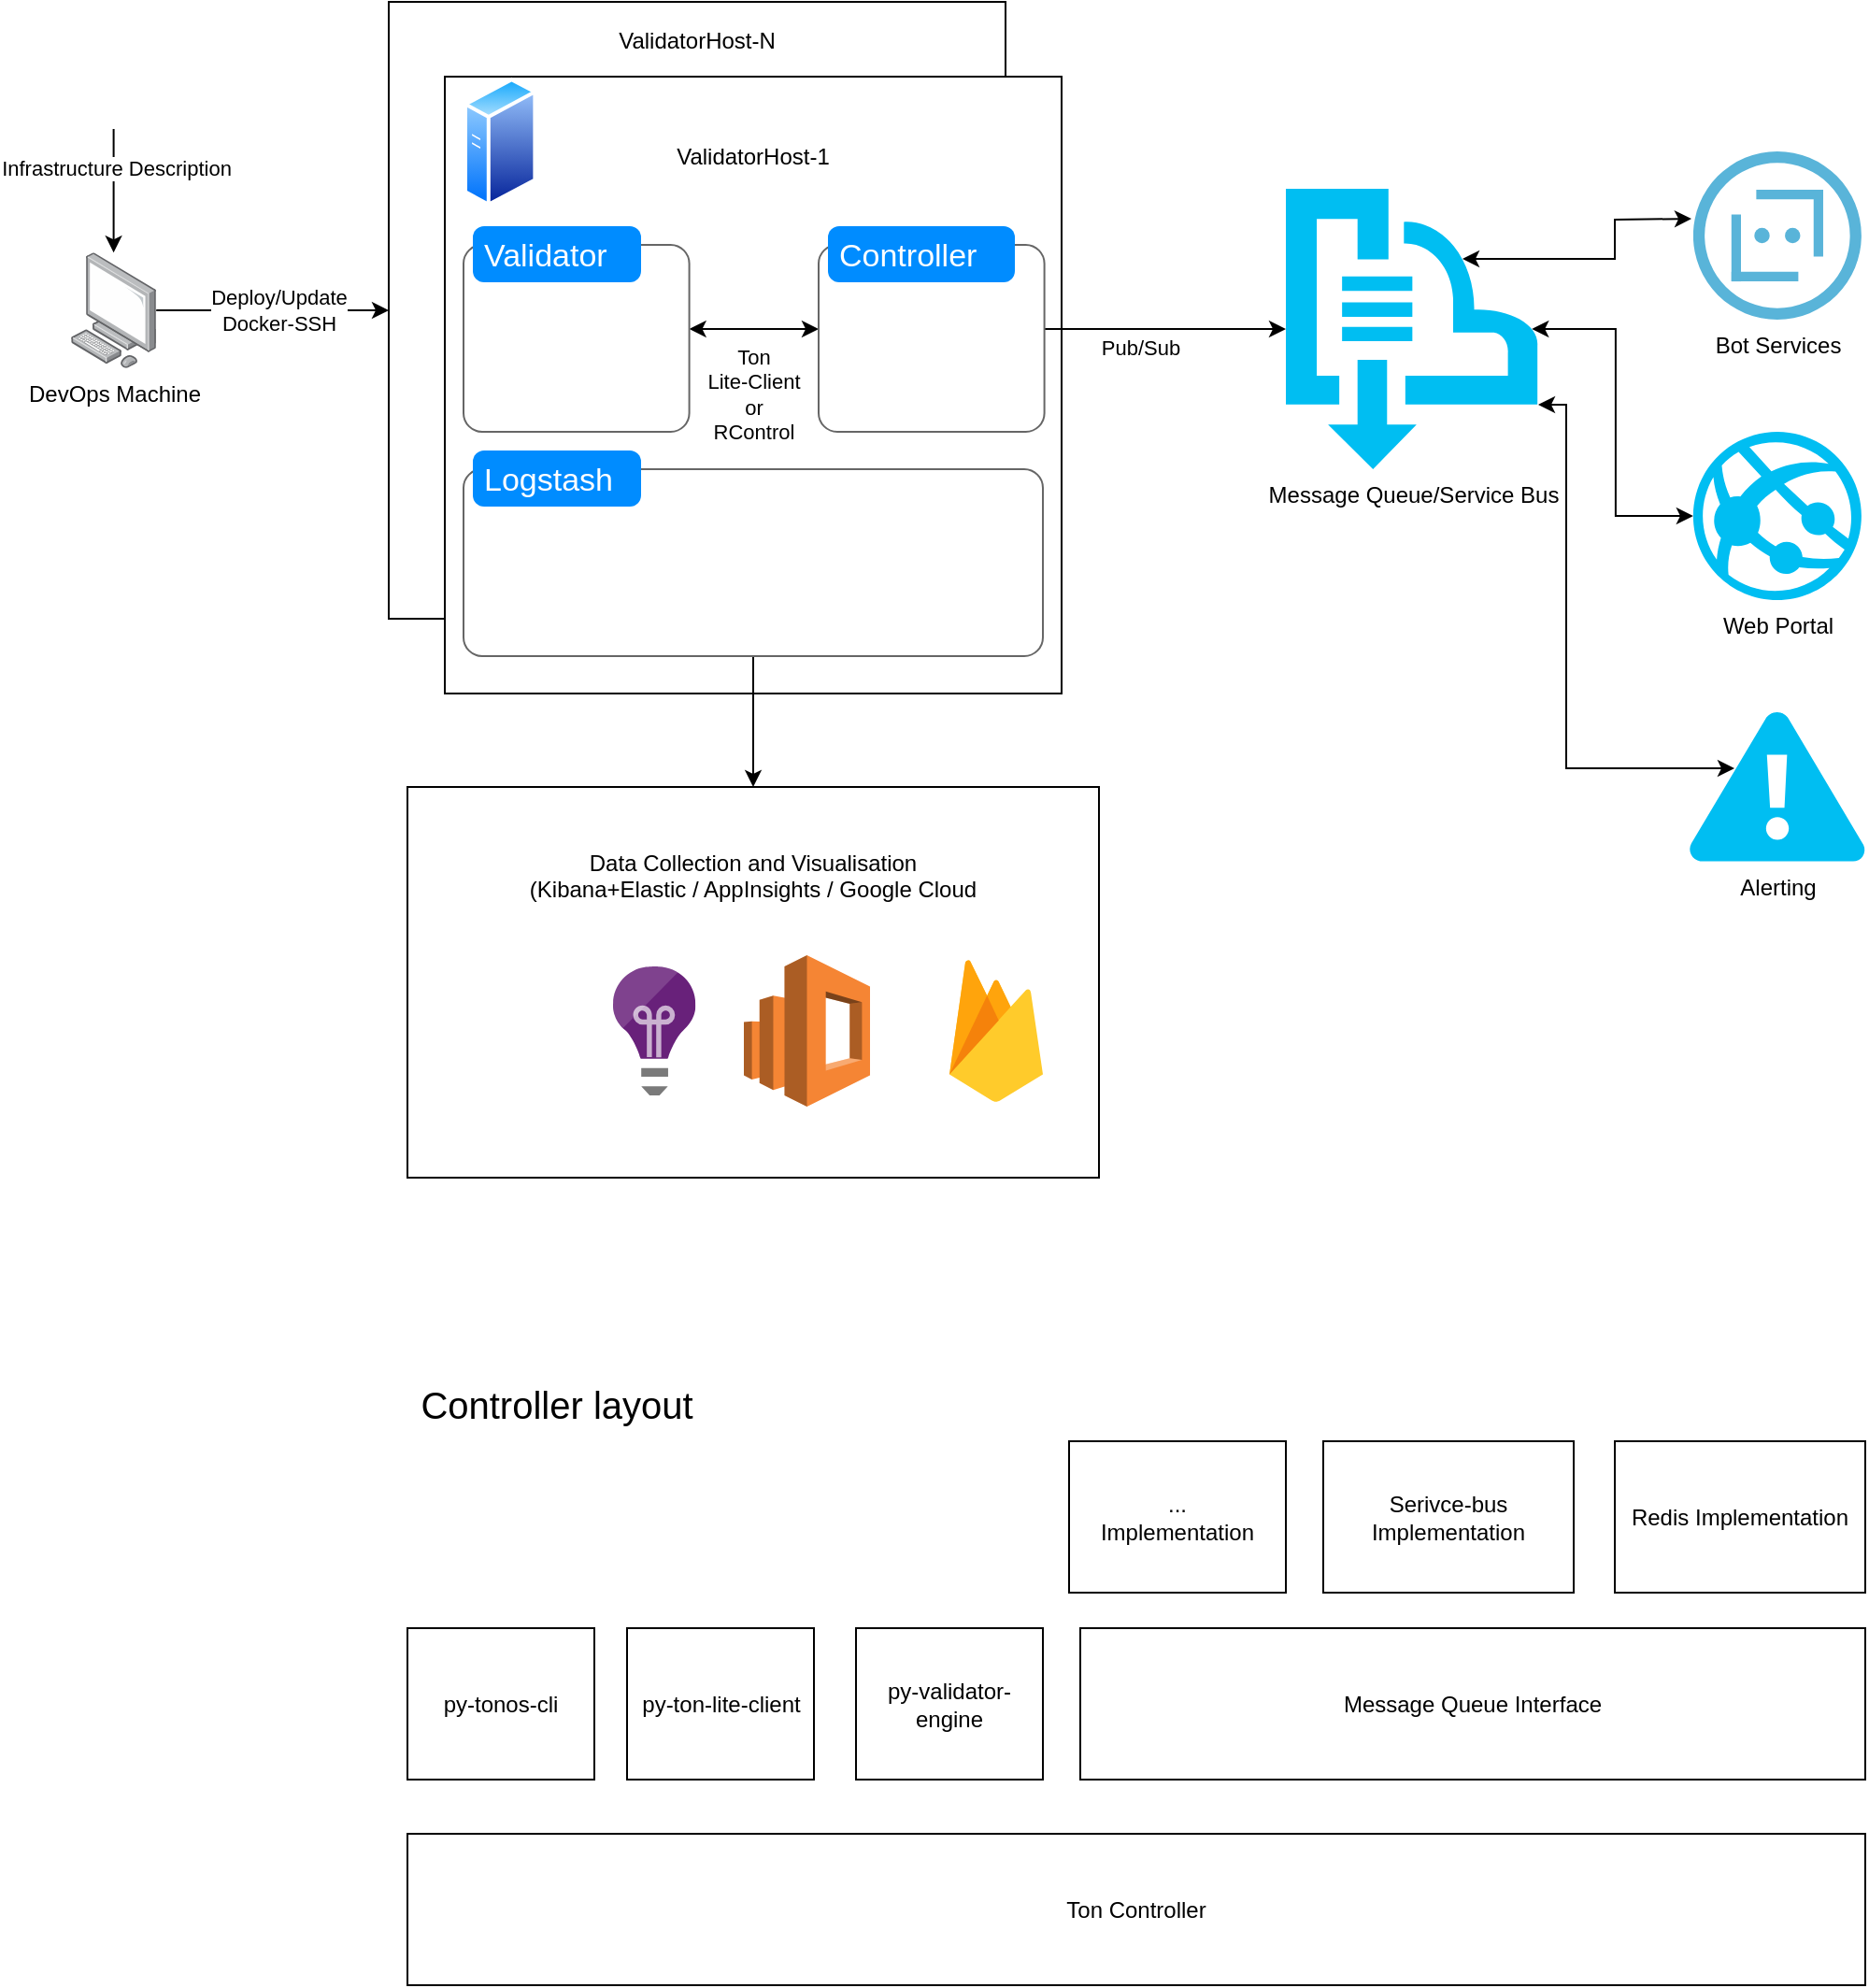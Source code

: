 <mxfile version="13.6.4" type="device"><diagram id="RcYUGynTtVjuxxpLgYHr" name="Page-1"><mxGraphModel dx="2500" dy="867" grid="1" gridSize="10" guides="1" tooltips="1" connect="1" arrows="1" fold="1" page="1" pageScale="1" pageWidth="827" pageHeight="1169" math="0" shadow="0"><root><mxCell id="0"/><mxCell id="1" parent="0"/><mxCell id="yX9YbDv0rhQ8rRhyCnxp-38" value="ValidatorHost-N&lt;br&gt;&lt;br&gt;&lt;br&gt;&lt;br&gt;&lt;br&gt;&lt;br&gt;&lt;br&gt;&lt;br&gt;&lt;br&gt;&lt;br&gt;&lt;br&gt;&lt;br&gt;&lt;br&gt;&lt;br&gt;&lt;br&gt;&lt;br&gt;&lt;br&gt;&lt;br&gt;&lt;br&gt;&lt;br&gt;&lt;br&gt;" style="rounded=0;whiteSpace=wrap;html=1;" parent="1" vertex="1"><mxGeometry x="20" width="330" height="330" as="geometry"/></mxCell><mxCell id="yX9YbDv0rhQ8rRhyCnxp-27" value="Data Collection and Visualisation&lt;br&gt;(Kibana+Elastic / AppInsights / Google Cloud&lt;br&gt;&lt;br&gt;&lt;br&gt;&lt;br&gt;&lt;br&gt;&lt;br&gt;&lt;br&gt;&lt;br&gt;&lt;br&gt;" style="rounded=0;whiteSpace=wrap;html=1;" parent="1" vertex="1"><mxGeometry x="30" y="420" width="370" height="209" as="geometry"/></mxCell><mxCell id="yX9YbDv0rhQ8rRhyCnxp-6" value="ValidatorHost-1&lt;br&gt;&lt;br&gt;&lt;br&gt;&lt;br&gt;&lt;br&gt;&lt;br&gt;&lt;br&gt;&lt;br&gt;&lt;br&gt;&lt;br&gt;&lt;br&gt;&lt;br&gt;&lt;br&gt;&lt;br&gt;&lt;br&gt;&lt;br&gt;&lt;br&gt;&lt;br&gt;" style="rounded=0;whiteSpace=wrap;html=1;" parent="1" vertex="1"><mxGeometry x="50" y="40" width="330" height="330" as="geometry"/></mxCell><mxCell id="yX9YbDv0rhQ8rRhyCnxp-39" value="" style="edgeStyle=orthogonalEdgeStyle;rounded=0;orthogonalLoop=1;jettySize=auto;html=1;startArrow=classic;startFill=1;" parent="1" source="yX9YbDv0rhQ8rRhyCnxp-2" target="yX9YbDv0rhQ8rRhyCnxp-7" edge="1"><mxGeometry relative="1" as="geometry"/></mxCell><mxCell id="yX9YbDv0rhQ8rRhyCnxp-40" value="Ton&lt;br&gt;Lite-Client&lt;br&gt;or&lt;br&gt;RControl" style="edgeLabel;html=1;align=center;verticalAlign=middle;resizable=0;points=[];" parent="yX9YbDv0rhQ8rRhyCnxp-39" vertex="1" connectable="0"><mxGeometry x="0.229" y="-1" relative="1" as="geometry"><mxPoint x="-8.8" y="34" as="offset"/></mxGeometry></mxCell><mxCell id="yX9YbDv0rhQ8rRhyCnxp-2" value="" style="shape=mxgraph.mockup.containers.marginRect;rectMarginTop=10;strokeColor=#666666;strokeWidth=1;dashed=0;rounded=1;arcSize=5;recursiveResize=0;" parent="1" vertex="1"><mxGeometry x="60" y="120" width="120.8" height="110" as="geometry"/></mxCell><mxCell id="yX9YbDv0rhQ8rRhyCnxp-3" value="Validator" style="shape=rect;strokeColor=none;fillColor=#008cff;strokeWidth=1;dashed=0;rounded=1;arcSize=20;fontColor=#ffffff;fontSize=17;spacing=2;spacingTop=-2;align=left;autosize=1;spacingLeft=4;resizeWidth=0;resizeHeight=0;perimeter=none;" parent="yX9YbDv0rhQ8rRhyCnxp-2" vertex="1"><mxGeometry x="5" width="90" height="30" as="geometry"/></mxCell><mxCell id="yX9YbDv0rhQ8rRhyCnxp-4" value="" style="shape=image;html=1;verticalAlign=top;verticalLabelPosition=bottom;labelBackgroundColor=#ffffff;imageAspect=0;aspect=fixed;image=https://cdn3.iconfinder.com/data/icons/logos-and-brands-adobe/512/97_Docker-128.png" parent="yX9YbDv0rhQ8rRhyCnxp-2" vertex="1"><mxGeometry x="25" y="30" width="70" height="70" as="geometry"/></mxCell><mxCell id="yX9YbDv0rhQ8rRhyCnxp-1" value="" style="aspect=fixed;perimeter=ellipsePerimeter;html=1;align=center;shadow=0;dashed=0;spacingTop=3;image;image=img/lib/active_directory/generic_server.svg;" parent="yX9YbDv0rhQ8rRhyCnxp-2" vertex="1"><mxGeometry y="-80" width="39.2" height="70" as="geometry"/></mxCell><mxCell id="yX9YbDv0rhQ8rRhyCnxp-24" value="" style="edgeStyle=orthogonalEdgeStyle;rounded=0;orthogonalLoop=1;jettySize=auto;html=1;" parent="1" source="yX9YbDv0rhQ8rRhyCnxp-7" target="yX9YbDv0rhQ8rRhyCnxp-20" edge="1"><mxGeometry relative="1" as="geometry"><mxPoint x="450.8" y="175" as="targetPoint"/></mxGeometry></mxCell><mxCell id="yX9YbDv0rhQ8rRhyCnxp-25" value="Pub/Sub" style="edgeLabel;html=1;align=center;verticalAlign=middle;resizable=0;points=[];" parent="yX9YbDv0rhQ8rRhyCnxp-24" vertex="1" connectable="0"><mxGeometry x="0.378" y="-4" relative="1" as="geometry"><mxPoint x="-37.8" y="6" as="offset"/></mxGeometry></mxCell><mxCell id="yX9YbDv0rhQ8rRhyCnxp-7" value="" style="shape=mxgraph.mockup.containers.marginRect;rectMarginTop=10;strokeColor=#666666;strokeWidth=1;dashed=0;rounded=1;arcSize=5;recursiveResize=0;" parent="1" vertex="1"><mxGeometry x="250" y="120" width="120.8" height="110" as="geometry"/></mxCell><mxCell id="yX9YbDv0rhQ8rRhyCnxp-8" value="Controller" style="shape=rect;strokeColor=none;fillColor=#008cff;strokeWidth=1;dashed=0;rounded=1;arcSize=20;fontColor=#ffffff;fontSize=17;spacing=2;spacingTop=-2;align=left;autosize=1;spacingLeft=4;resizeWidth=0;resizeHeight=0;perimeter=none;" parent="yX9YbDv0rhQ8rRhyCnxp-7" vertex="1"><mxGeometry x="5" width="100" height="30" as="geometry"/></mxCell><mxCell id="yX9YbDv0rhQ8rRhyCnxp-9" value="" style="shape=image;html=1;verticalAlign=top;verticalLabelPosition=bottom;labelBackgroundColor=#ffffff;imageAspect=0;aspect=fixed;image=https://cdn3.iconfinder.com/data/icons/logos-and-brands-adobe/512/97_Docker-128.png" parent="yX9YbDv0rhQ8rRhyCnxp-7" vertex="1"><mxGeometry x="25" y="30" width="70" height="70" as="geometry"/></mxCell><mxCell id="yX9YbDv0rhQ8rRhyCnxp-37" value="" style="edgeStyle=orthogonalEdgeStyle;rounded=0;orthogonalLoop=1;jettySize=auto;html=1;entryX=0.5;entryY=0;entryDx=0;entryDy=0;" parent="1" source="yX9YbDv0rhQ8rRhyCnxp-10" target="yX9YbDv0rhQ8rRhyCnxp-27" edge="1"><mxGeometry relative="1" as="geometry"><mxPoint x="215" y="430" as="targetPoint"/></mxGeometry></mxCell><mxCell id="yX9YbDv0rhQ8rRhyCnxp-10" value="" style="shape=mxgraph.mockup.containers.marginRect;rectMarginTop=10;strokeColor=#666666;strokeWidth=1;dashed=0;rounded=1;arcSize=5;recursiveResize=0;" parent="1" vertex="1"><mxGeometry x="60" y="240" width="310" height="110" as="geometry"/></mxCell><mxCell id="yX9YbDv0rhQ8rRhyCnxp-11" value="Logstash" style="shape=rect;strokeColor=none;fillColor=#008cff;strokeWidth=1;dashed=0;rounded=1;arcSize=20;fontColor=#ffffff;fontSize=17;spacing=2;spacingTop=-2;align=left;autosize=1;spacingLeft=4;resizeWidth=0;resizeHeight=0;perimeter=none;" parent="yX9YbDv0rhQ8rRhyCnxp-10" vertex="1"><mxGeometry x="5" width="90" height="30" as="geometry"/></mxCell><mxCell id="yX9YbDv0rhQ8rRhyCnxp-12" value="" style="shape=image;html=1;verticalAlign=top;verticalLabelPosition=bottom;labelBackgroundColor=#ffffff;imageAspect=0;aspect=fixed;image=https://cdn3.iconfinder.com/data/icons/logos-and-brands-adobe/512/97_Docker-128.png" parent="yX9YbDv0rhQ8rRhyCnxp-10" vertex="1"><mxGeometry x="130" y="30" width="70" height="70" as="geometry"/></mxCell><mxCell id="yX9YbDv0rhQ8rRhyCnxp-43" value="" style="edgeStyle=orthogonalEdgeStyle;rounded=0;orthogonalLoop=1;jettySize=auto;html=1;startArrow=classic;startFill=1;exitX=0.7;exitY=0.25;exitDx=0;exitDy=0;exitPerimeter=0;" parent="1" source="yX9YbDv0rhQ8rRhyCnxp-20" edge="1"><mxGeometry relative="1" as="geometry"><mxPoint x="717" y="116" as="targetPoint"/></mxGeometry></mxCell><mxCell id="yX9YbDv0rhQ8rRhyCnxp-45" style="edgeStyle=orthogonalEdgeStyle;rounded=0;orthogonalLoop=1;jettySize=auto;html=1;exitX=0.975;exitY=0.5;exitDx=0;exitDy=0;exitPerimeter=0;entryX=0;entryY=0.5;entryDx=0;entryDy=0;entryPerimeter=0;startArrow=classic;startFill=1;" parent="1" source="yX9YbDv0rhQ8rRhyCnxp-20" target="yX9YbDv0rhQ8rRhyCnxp-44" edge="1"><mxGeometry relative="1" as="geometry"/></mxCell><mxCell id="yX9YbDv0rhQ8rRhyCnxp-20" value="Message Queue/Service Bus" style="verticalLabelPosition=bottom;html=1;verticalAlign=top;align=center;strokeColor=none;fillColor=#00BEF2;shape=mxgraph.azure.service_bus;pointerEvents=1;" parent="1" vertex="1"><mxGeometry x="500" y="100" width="135" height="150" as="geometry"/></mxCell><mxCell id="yX9YbDv0rhQ8rRhyCnxp-26" value="" style="shape=image;html=1;verticalAlign=top;verticalLabelPosition=bottom;labelBackgroundColor=#ffffff;imageAspect=0;aspect=fixed;image=https://cdn4.iconfinder.com/data/icons/logos-brands-5/24/kibana-128.png" parent="1" vertex="1"><mxGeometry x="50" y="516" width="68" height="68" as="geometry"/></mxCell><mxCell id="yX9YbDv0rhQ8rRhyCnxp-28" value="" style="aspect=fixed;html=1;points=[];align=center;image;fontSize=12;image=img/lib/mscae/Application_Insights.svg;" parent="1" vertex="1"><mxGeometry x="140" y="516" width="44.16" height="69" as="geometry"/></mxCell><mxCell id="yX9YbDv0rhQ8rRhyCnxp-29" value="" style="outlineConnect=0;dashed=0;verticalLabelPosition=bottom;verticalAlign=top;align=center;html=1;shape=mxgraph.aws3.elasticsearch_service;fillColor=#F58534;gradientColor=none;" parent="1" vertex="1"><mxGeometry x="210" y="510" width="67.5" height="81" as="geometry"/></mxCell><mxCell id="yX9YbDv0rhQ8rRhyCnxp-33" value="" style="dashed=0;connectable=0;html=1;fillColor=#5184F3;strokeColor=none;shape=mxgraph.gcp2.firebase;part=1;labelPosition=right;verticalLabelPosition=middle;align=left;verticalAlign=middle;spacingLeft=5;fontColor=#999999;fontSize=12;" parent="1" vertex="1"><mxGeometry x="320" y="512.25" width="50" height="76.5" as="geometry"><mxPoint x="5" y="-33" as="offset"/></mxGeometry></mxCell><mxCell id="yX9YbDv0rhQ8rRhyCnxp-41" value="Bot Services" style="aspect=fixed;html=1;points=[];align=center;image;fontSize=12;image=img/lib/mscae/Bot_Services.svg;" parent="1" vertex="1"><mxGeometry x="717.94" y="80" width="90" height="90" as="geometry"/></mxCell><mxCell id="yX9YbDv0rhQ8rRhyCnxp-44" value="Web Portal" style="verticalLabelPosition=bottom;html=1;verticalAlign=top;align=center;strokeColor=none;fillColor=#00BEF2;shape=mxgraph.azure.azure_website;pointerEvents=1;" parent="1" vertex="1"><mxGeometry x="717.94" y="230" width="90" height="90" as="geometry"/></mxCell><mxCell id="yX9YbDv0rhQ8rRhyCnxp-47" value="Alerting" style="verticalLabelPosition=bottom;html=1;verticalAlign=top;align=center;strokeColor=none;fillColor=#00BEF2;shape=mxgraph.azure.azure_alert;" parent="1" vertex="1"><mxGeometry x="715.88" y="380" width="94.12" height="80" as="geometry"/></mxCell><mxCell id="yX9YbDv0rhQ8rRhyCnxp-48" style="edgeStyle=orthogonalEdgeStyle;rounded=0;orthogonalLoop=1;jettySize=auto;html=1;startArrow=classic;startFill=1;exitX=1;exitY=0.77;exitDx=0;exitDy=0;exitPerimeter=0;" parent="1" source="yX9YbDv0rhQ8rRhyCnxp-20" edge="1"><mxGeometry relative="1" as="geometry"><mxPoint x="700" y="330" as="sourcePoint"/><mxPoint x="740" y="410" as="targetPoint"/><Array as="points"><mxPoint x="650" y="216"/><mxPoint x="650" y="410"/></Array></mxGeometry></mxCell><mxCell id="yX9YbDv0rhQ8rRhyCnxp-51" value="Message Queue Interface" style="rounded=0;whiteSpace=wrap;html=1;" parent="1" vertex="1"><mxGeometry x="390" y="870" width="420" height="81" as="geometry"/></mxCell><mxCell id="yX9YbDv0rhQ8rRhyCnxp-52" value="Ton Controller" style="rounded=0;whiteSpace=wrap;html=1;" parent="1" vertex="1"><mxGeometry x="30" y="980" width="780" height="81" as="geometry"/></mxCell><mxCell id="yX9YbDv0rhQ8rRhyCnxp-53" value="py-tonos-cli" style="rounded=0;whiteSpace=wrap;html=1;" parent="1" vertex="1"><mxGeometry x="30" y="870" width="100" height="81" as="geometry"/></mxCell><mxCell id="yX9YbDv0rhQ8rRhyCnxp-54" value="py-ton-lite-client" style="rounded=0;whiteSpace=wrap;html=1;" parent="1" vertex="1"><mxGeometry x="147.5" y="870" width="100" height="81" as="geometry"/></mxCell><mxCell id="yX9YbDv0rhQ8rRhyCnxp-55" value="py-validator-engine" style="rounded=0;whiteSpace=wrap;html=1;" parent="1" vertex="1"><mxGeometry x="270" y="870" width="100" height="81" as="geometry"/></mxCell><mxCell id="yX9YbDv0rhQ8rRhyCnxp-56" value="Redis Implementation" style="rounded=0;whiteSpace=wrap;html=1;" parent="1" vertex="1"><mxGeometry x="676" y="770" width="134" height="81" as="geometry"/></mxCell><mxCell id="yX9YbDv0rhQ8rRhyCnxp-57" value="Serivce-bus Implementation" style="rounded=0;whiteSpace=wrap;html=1;" parent="1" vertex="1"><mxGeometry x="520" y="770" width="134" height="81" as="geometry"/></mxCell><mxCell id="yX9YbDv0rhQ8rRhyCnxp-58" value="...&lt;br&gt;Implementation" style="rounded=0;whiteSpace=wrap;html=1;" parent="1" vertex="1"><mxGeometry x="384" y="770" width="116" height="81" as="geometry"/></mxCell><mxCell id="yX9YbDv0rhQ8rRhyCnxp-64" value="Controller layout" style="text;html=1;strokeColor=none;fillColor=none;align=center;verticalAlign=middle;whiteSpace=wrap;rounded=0;fontSize=20;" parent="1" vertex="1"><mxGeometry x="30" y="740" width="160" height="20" as="geometry"/></mxCell><mxCell id="TUicFCyhPbEIbpQ_WyWK-1" value="DevOps Machine" style="points=[];aspect=fixed;html=1;align=center;shadow=0;dashed=0;image;image=img/lib/allied_telesis/computer_and_terminals/Personal_Computer.svg;" vertex="1" parent="1"><mxGeometry x="-150" y="134.1" width="45.6" height="61.8" as="geometry"/></mxCell><mxCell id="TUicFCyhPbEIbpQ_WyWK-2" value="" style="endArrow=classic;html=1;entryX=0;entryY=0.5;entryDx=0;entryDy=0;" edge="1" parent="1" source="TUicFCyhPbEIbpQ_WyWK-1" target="yX9YbDv0rhQ8rRhyCnxp-38"><mxGeometry width="50" height="50" relative="1" as="geometry"><mxPoint x="400" y="420" as="sourcePoint"/><mxPoint x="450" y="370" as="targetPoint"/></mxGeometry></mxCell><mxCell id="TUicFCyhPbEIbpQ_WyWK-3" value="Deploy/Update&lt;br&gt;Docker-SSH" style="edgeLabel;html=1;align=center;verticalAlign=middle;resizable=0;points=[];" vertex="1" connectable="0" parent="TUicFCyhPbEIbpQ_WyWK-2"><mxGeometry x="-0.414" y="-3" relative="1" as="geometry"><mxPoint x="28.4" y="-3" as="offset"/></mxGeometry></mxCell><mxCell id="TUicFCyhPbEIbpQ_WyWK-4" value="" style="shape=image;html=1;verticalAlign=top;verticalLabelPosition=bottom;labelBackgroundColor=#ffffff;imageAspect=0;aspect=fixed;image=https://cdn3.iconfinder.com/data/icons/social-media-2169/24/social_media_social_media_logo_git-128.png" vertex="1" parent="1"><mxGeometry x="-146.2" y="30" width="38" height="38" as="geometry"/></mxCell><mxCell id="TUicFCyhPbEIbpQ_WyWK-5" value="" style="endArrow=classic;html=1;exitX=0.5;exitY=1;exitDx=0;exitDy=0;" edge="1" parent="1" source="TUicFCyhPbEIbpQ_WyWK-4" target="TUicFCyhPbEIbpQ_WyWK-1"><mxGeometry width="50" height="50" relative="1" as="geometry"><mxPoint x="-125" y="70" as="sourcePoint"/><mxPoint x="-180" y="230" as="targetPoint"/></mxGeometry></mxCell><mxCell id="TUicFCyhPbEIbpQ_WyWK-6" value="Infrastructure Description" style="edgeLabel;html=1;align=center;verticalAlign=middle;resizable=0;points=[];" vertex="1" connectable="0" parent="TUicFCyhPbEIbpQ_WyWK-5"><mxGeometry x="-0.384" y="1" relative="1" as="geometry"><mxPoint as="offset"/></mxGeometry></mxCell></root></mxGraphModel></diagram></mxfile>